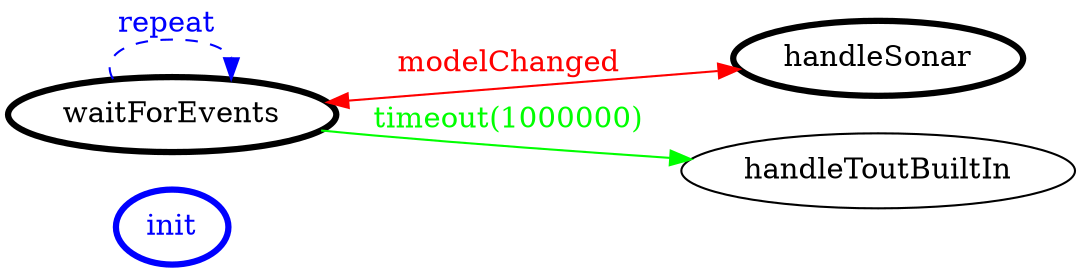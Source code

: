 /*
*
* A GraphViz DOT FSM description 
* Please use a GraphViz visualizer (like http://www.webgraphviz.com)
*  
*/

digraph finite_state_machine {
	rankdir=LR
	size="8,5"
	
	init [ color = red ][ fontcolor = red ][ penwidth = 3 ]
	handleSonar [ color = black ][ fontcolor = black ][ penwidth = 3 ]
	waitForEvents [ color = black ][ fontcolor = black ][ penwidth = 3 ]
	init [ color = blue ][ fontcolor = blue ][ penwidth = 3 ]
	
	waitForEvents -> handleToutBuiltIn [ label = "timeout(1000000)" ][ color = green ][ fontcolor = green ]
	waitForEvents -> waitForEvents [ label = "repeat "][ style = dashed ][ color = blue ][ fontcolor = blue ]
	waitForEvents -> handleSonar [ label = "modelChanged" ][ color = red ][ fontcolor = red ][ dir = both ]
}
